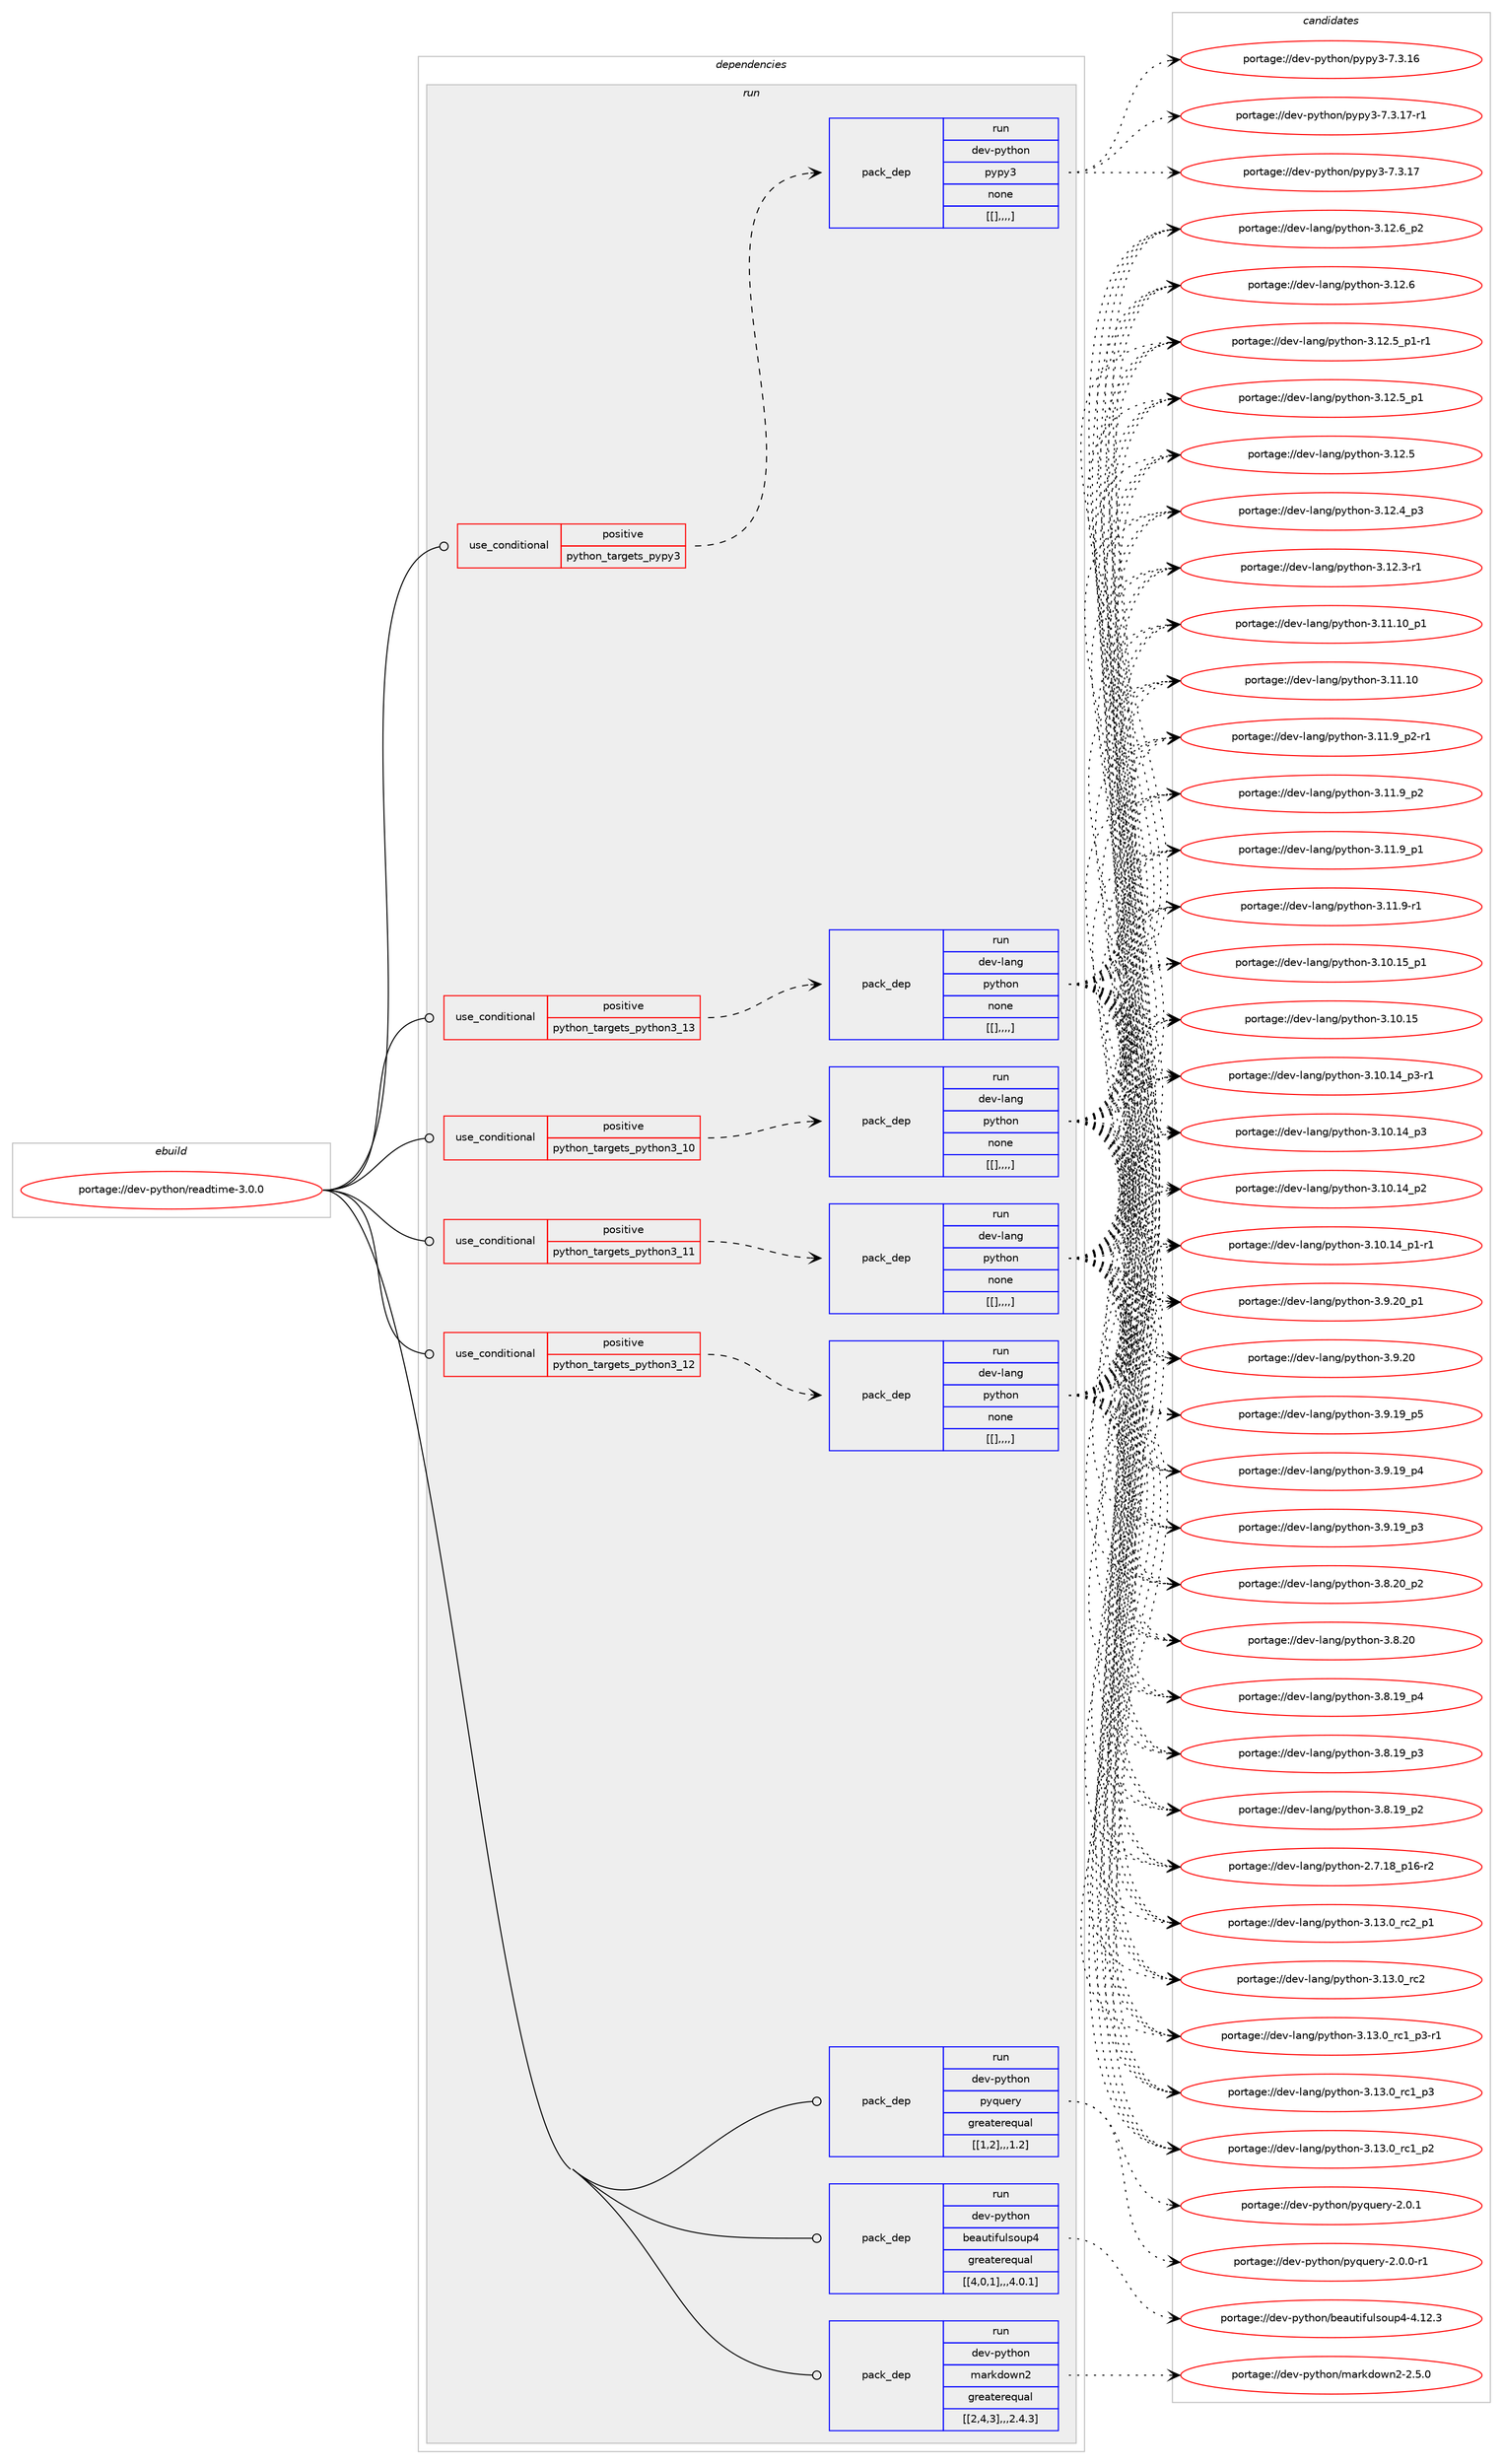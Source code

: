 digraph prolog {

# *************
# Graph options
# *************

newrank=true;
concentrate=true;
compound=true;
graph [rankdir=LR,fontname=Helvetica,fontsize=10,ranksep=1.5];#, ranksep=2.5, nodesep=0.2];
edge  [arrowhead=vee];
node  [fontname=Helvetica,fontsize=10];

# **********
# The ebuild
# **********

subgraph cluster_leftcol {
color=gray;
label=<<i>ebuild</i>>;
id [label="portage://dev-python/readtime-3.0.0", color=red, width=4, href="../dev-python/readtime-3.0.0.svg"];
}

# ****************
# The dependencies
# ****************

subgraph cluster_midcol {
color=gray;
label=<<i>dependencies</i>>;
subgraph cluster_compile {
fillcolor="#eeeeee";
style=filled;
label=<<i>compile</i>>;
}
subgraph cluster_compileandrun {
fillcolor="#eeeeee";
style=filled;
label=<<i>compile and run</i>>;
}
subgraph cluster_run {
fillcolor="#eeeeee";
style=filled;
label=<<i>run</i>>;
subgraph cond40549 {
dependency164804 [label=<<TABLE BORDER="0" CELLBORDER="1" CELLSPACING="0" CELLPADDING="4"><TR><TD ROWSPAN="3" CELLPADDING="10">use_conditional</TD></TR><TR><TD>positive</TD></TR><TR><TD>python_targets_pypy3</TD></TR></TABLE>>, shape=none, color=red];
subgraph pack122997 {
dependency164805 [label=<<TABLE BORDER="0" CELLBORDER="1" CELLSPACING="0" CELLPADDING="4" WIDTH="220"><TR><TD ROWSPAN="6" CELLPADDING="30">pack_dep</TD></TR><TR><TD WIDTH="110">run</TD></TR><TR><TD>dev-python</TD></TR><TR><TD>pypy3</TD></TR><TR><TD>none</TD></TR><TR><TD>[[],,,,]</TD></TR></TABLE>>, shape=none, color=blue];
}
dependency164804:e -> dependency164805:w [weight=20,style="dashed",arrowhead="vee"];
}
id:e -> dependency164804:w [weight=20,style="solid",arrowhead="odot"];
subgraph cond40550 {
dependency164806 [label=<<TABLE BORDER="0" CELLBORDER="1" CELLSPACING="0" CELLPADDING="4"><TR><TD ROWSPAN="3" CELLPADDING="10">use_conditional</TD></TR><TR><TD>positive</TD></TR><TR><TD>python_targets_python3_10</TD></TR></TABLE>>, shape=none, color=red];
subgraph pack122998 {
dependency164807 [label=<<TABLE BORDER="0" CELLBORDER="1" CELLSPACING="0" CELLPADDING="4" WIDTH="220"><TR><TD ROWSPAN="6" CELLPADDING="30">pack_dep</TD></TR><TR><TD WIDTH="110">run</TD></TR><TR><TD>dev-lang</TD></TR><TR><TD>python</TD></TR><TR><TD>none</TD></TR><TR><TD>[[],,,,]</TD></TR></TABLE>>, shape=none, color=blue];
}
dependency164806:e -> dependency164807:w [weight=20,style="dashed",arrowhead="vee"];
}
id:e -> dependency164806:w [weight=20,style="solid",arrowhead="odot"];
subgraph cond40551 {
dependency164808 [label=<<TABLE BORDER="0" CELLBORDER="1" CELLSPACING="0" CELLPADDING="4"><TR><TD ROWSPAN="3" CELLPADDING="10">use_conditional</TD></TR><TR><TD>positive</TD></TR><TR><TD>python_targets_python3_11</TD></TR></TABLE>>, shape=none, color=red];
subgraph pack122999 {
dependency164809 [label=<<TABLE BORDER="0" CELLBORDER="1" CELLSPACING="0" CELLPADDING="4" WIDTH="220"><TR><TD ROWSPAN="6" CELLPADDING="30">pack_dep</TD></TR><TR><TD WIDTH="110">run</TD></TR><TR><TD>dev-lang</TD></TR><TR><TD>python</TD></TR><TR><TD>none</TD></TR><TR><TD>[[],,,,]</TD></TR></TABLE>>, shape=none, color=blue];
}
dependency164808:e -> dependency164809:w [weight=20,style="dashed",arrowhead="vee"];
}
id:e -> dependency164808:w [weight=20,style="solid",arrowhead="odot"];
subgraph cond40552 {
dependency164810 [label=<<TABLE BORDER="0" CELLBORDER="1" CELLSPACING="0" CELLPADDING="4"><TR><TD ROWSPAN="3" CELLPADDING="10">use_conditional</TD></TR><TR><TD>positive</TD></TR><TR><TD>python_targets_python3_12</TD></TR></TABLE>>, shape=none, color=red];
subgraph pack123000 {
dependency164811 [label=<<TABLE BORDER="0" CELLBORDER="1" CELLSPACING="0" CELLPADDING="4" WIDTH="220"><TR><TD ROWSPAN="6" CELLPADDING="30">pack_dep</TD></TR><TR><TD WIDTH="110">run</TD></TR><TR><TD>dev-lang</TD></TR><TR><TD>python</TD></TR><TR><TD>none</TD></TR><TR><TD>[[],,,,]</TD></TR></TABLE>>, shape=none, color=blue];
}
dependency164810:e -> dependency164811:w [weight=20,style="dashed",arrowhead="vee"];
}
id:e -> dependency164810:w [weight=20,style="solid",arrowhead="odot"];
subgraph cond40553 {
dependency164812 [label=<<TABLE BORDER="0" CELLBORDER="1" CELLSPACING="0" CELLPADDING="4"><TR><TD ROWSPAN="3" CELLPADDING="10">use_conditional</TD></TR><TR><TD>positive</TD></TR><TR><TD>python_targets_python3_13</TD></TR></TABLE>>, shape=none, color=red];
subgraph pack123001 {
dependency164813 [label=<<TABLE BORDER="0" CELLBORDER="1" CELLSPACING="0" CELLPADDING="4" WIDTH="220"><TR><TD ROWSPAN="6" CELLPADDING="30">pack_dep</TD></TR><TR><TD WIDTH="110">run</TD></TR><TR><TD>dev-lang</TD></TR><TR><TD>python</TD></TR><TR><TD>none</TD></TR><TR><TD>[[],,,,]</TD></TR></TABLE>>, shape=none, color=blue];
}
dependency164812:e -> dependency164813:w [weight=20,style="dashed",arrowhead="vee"];
}
id:e -> dependency164812:w [weight=20,style="solid",arrowhead="odot"];
subgraph pack123002 {
dependency164814 [label=<<TABLE BORDER="0" CELLBORDER="1" CELLSPACING="0" CELLPADDING="4" WIDTH="220"><TR><TD ROWSPAN="6" CELLPADDING="30">pack_dep</TD></TR><TR><TD WIDTH="110">run</TD></TR><TR><TD>dev-python</TD></TR><TR><TD>beautifulsoup4</TD></TR><TR><TD>greaterequal</TD></TR><TR><TD>[[4,0,1],,,4.0.1]</TD></TR></TABLE>>, shape=none, color=blue];
}
id:e -> dependency164814:w [weight=20,style="solid",arrowhead="odot"];
subgraph pack123003 {
dependency164815 [label=<<TABLE BORDER="0" CELLBORDER="1" CELLSPACING="0" CELLPADDING="4" WIDTH="220"><TR><TD ROWSPAN="6" CELLPADDING="30">pack_dep</TD></TR><TR><TD WIDTH="110">run</TD></TR><TR><TD>dev-python</TD></TR><TR><TD>markdown2</TD></TR><TR><TD>greaterequal</TD></TR><TR><TD>[[2,4,3],,,2.4.3]</TD></TR></TABLE>>, shape=none, color=blue];
}
id:e -> dependency164815:w [weight=20,style="solid",arrowhead="odot"];
subgraph pack123004 {
dependency164816 [label=<<TABLE BORDER="0" CELLBORDER="1" CELLSPACING="0" CELLPADDING="4" WIDTH="220"><TR><TD ROWSPAN="6" CELLPADDING="30">pack_dep</TD></TR><TR><TD WIDTH="110">run</TD></TR><TR><TD>dev-python</TD></TR><TR><TD>pyquery</TD></TR><TR><TD>greaterequal</TD></TR><TR><TD>[[1,2],,,1.2]</TD></TR></TABLE>>, shape=none, color=blue];
}
id:e -> dependency164816:w [weight=20,style="solid",arrowhead="odot"];
}
}

# **************
# The candidates
# **************

subgraph cluster_choices {
rank=same;
color=gray;
label=<<i>candidates</i>>;

subgraph choice122997 {
color=black;
nodesep=1;
choice100101118451121211161041111104711212111212151455546514649554511449 [label="portage://dev-python/pypy3-7.3.17-r1", color=red, width=4,href="../dev-python/pypy3-7.3.17-r1.svg"];
choice10010111845112121116104111110471121211121215145554651464955 [label="portage://dev-python/pypy3-7.3.17", color=red, width=4,href="../dev-python/pypy3-7.3.17.svg"];
choice10010111845112121116104111110471121211121215145554651464954 [label="portage://dev-python/pypy3-7.3.16", color=red, width=4,href="../dev-python/pypy3-7.3.16.svg"];
dependency164805:e -> choice100101118451121211161041111104711212111212151455546514649554511449:w [style=dotted,weight="100"];
dependency164805:e -> choice10010111845112121116104111110471121211121215145554651464955:w [style=dotted,weight="100"];
dependency164805:e -> choice10010111845112121116104111110471121211121215145554651464954:w [style=dotted,weight="100"];
}
subgraph choice122998 {
color=black;
nodesep=1;
choice100101118451089711010347112121116104111110455146495146489511499509511249 [label="portage://dev-lang/python-3.13.0_rc2_p1", color=red, width=4,href="../dev-lang/python-3.13.0_rc2_p1.svg"];
choice10010111845108971101034711212111610411111045514649514648951149950 [label="portage://dev-lang/python-3.13.0_rc2", color=red, width=4,href="../dev-lang/python-3.13.0_rc2.svg"];
choice1001011184510897110103471121211161041111104551464951464895114994995112514511449 [label="portage://dev-lang/python-3.13.0_rc1_p3-r1", color=red, width=4,href="../dev-lang/python-3.13.0_rc1_p3-r1.svg"];
choice100101118451089711010347112121116104111110455146495146489511499499511251 [label="portage://dev-lang/python-3.13.0_rc1_p3", color=red, width=4,href="../dev-lang/python-3.13.0_rc1_p3.svg"];
choice100101118451089711010347112121116104111110455146495146489511499499511250 [label="portage://dev-lang/python-3.13.0_rc1_p2", color=red, width=4,href="../dev-lang/python-3.13.0_rc1_p2.svg"];
choice100101118451089711010347112121116104111110455146495046549511250 [label="portage://dev-lang/python-3.12.6_p2", color=red, width=4,href="../dev-lang/python-3.12.6_p2.svg"];
choice10010111845108971101034711212111610411111045514649504654 [label="portage://dev-lang/python-3.12.6", color=red, width=4,href="../dev-lang/python-3.12.6.svg"];
choice1001011184510897110103471121211161041111104551464950465395112494511449 [label="portage://dev-lang/python-3.12.5_p1-r1", color=red, width=4,href="../dev-lang/python-3.12.5_p1-r1.svg"];
choice100101118451089711010347112121116104111110455146495046539511249 [label="portage://dev-lang/python-3.12.5_p1", color=red, width=4,href="../dev-lang/python-3.12.5_p1.svg"];
choice10010111845108971101034711212111610411111045514649504653 [label="portage://dev-lang/python-3.12.5", color=red, width=4,href="../dev-lang/python-3.12.5.svg"];
choice100101118451089711010347112121116104111110455146495046529511251 [label="portage://dev-lang/python-3.12.4_p3", color=red, width=4,href="../dev-lang/python-3.12.4_p3.svg"];
choice100101118451089711010347112121116104111110455146495046514511449 [label="portage://dev-lang/python-3.12.3-r1", color=red, width=4,href="../dev-lang/python-3.12.3-r1.svg"];
choice10010111845108971101034711212111610411111045514649494649489511249 [label="portage://dev-lang/python-3.11.10_p1", color=red, width=4,href="../dev-lang/python-3.11.10_p1.svg"];
choice1001011184510897110103471121211161041111104551464949464948 [label="portage://dev-lang/python-3.11.10", color=red, width=4,href="../dev-lang/python-3.11.10.svg"];
choice1001011184510897110103471121211161041111104551464949465795112504511449 [label="portage://dev-lang/python-3.11.9_p2-r1", color=red, width=4,href="../dev-lang/python-3.11.9_p2-r1.svg"];
choice100101118451089711010347112121116104111110455146494946579511250 [label="portage://dev-lang/python-3.11.9_p2", color=red, width=4,href="../dev-lang/python-3.11.9_p2.svg"];
choice100101118451089711010347112121116104111110455146494946579511249 [label="portage://dev-lang/python-3.11.9_p1", color=red, width=4,href="../dev-lang/python-3.11.9_p1.svg"];
choice100101118451089711010347112121116104111110455146494946574511449 [label="portage://dev-lang/python-3.11.9-r1", color=red, width=4,href="../dev-lang/python-3.11.9-r1.svg"];
choice10010111845108971101034711212111610411111045514649484649539511249 [label="portage://dev-lang/python-3.10.15_p1", color=red, width=4,href="../dev-lang/python-3.10.15_p1.svg"];
choice1001011184510897110103471121211161041111104551464948464953 [label="portage://dev-lang/python-3.10.15", color=red, width=4,href="../dev-lang/python-3.10.15.svg"];
choice100101118451089711010347112121116104111110455146494846495295112514511449 [label="portage://dev-lang/python-3.10.14_p3-r1", color=red, width=4,href="../dev-lang/python-3.10.14_p3-r1.svg"];
choice10010111845108971101034711212111610411111045514649484649529511251 [label="portage://dev-lang/python-3.10.14_p3", color=red, width=4,href="../dev-lang/python-3.10.14_p3.svg"];
choice10010111845108971101034711212111610411111045514649484649529511250 [label="portage://dev-lang/python-3.10.14_p2", color=red, width=4,href="../dev-lang/python-3.10.14_p2.svg"];
choice100101118451089711010347112121116104111110455146494846495295112494511449 [label="portage://dev-lang/python-3.10.14_p1-r1", color=red, width=4,href="../dev-lang/python-3.10.14_p1-r1.svg"];
choice100101118451089711010347112121116104111110455146574650489511249 [label="portage://dev-lang/python-3.9.20_p1", color=red, width=4,href="../dev-lang/python-3.9.20_p1.svg"];
choice10010111845108971101034711212111610411111045514657465048 [label="portage://dev-lang/python-3.9.20", color=red, width=4,href="../dev-lang/python-3.9.20.svg"];
choice100101118451089711010347112121116104111110455146574649579511253 [label="portage://dev-lang/python-3.9.19_p5", color=red, width=4,href="../dev-lang/python-3.9.19_p5.svg"];
choice100101118451089711010347112121116104111110455146574649579511252 [label="portage://dev-lang/python-3.9.19_p4", color=red, width=4,href="../dev-lang/python-3.9.19_p4.svg"];
choice100101118451089711010347112121116104111110455146574649579511251 [label="portage://dev-lang/python-3.9.19_p3", color=red, width=4,href="../dev-lang/python-3.9.19_p3.svg"];
choice100101118451089711010347112121116104111110455146564650489511250 [label="portage://dev-lang/python-3.8.20_p2", color=red, width=4,href="../dev-lang/python-3.8.20_p2.svg"];
choice10010111845108971101034711212111610411111045514656465048 [label="portage://dev-lang/python-3.8.20", color=red, width=4,href="../dev-lang/python-3.8.20.svg"];
choice100101118451089711010347112121116104111110455146564649579511252 [label="portage://dev-lang/python-3.8.19_p4", color=red, width=4,href="../dev-lang/python-3.8.19_p4.svg"];
choice100101118451089711010347112121116104111110455146564649579511251 [label="portage://dev-lang/python-3.8.19_p3", color=red, width=4,href="../dev-lang/python-3.8.19_p3.svg"];
choice100101118451089711010347112121116104111110455146564649579511250 [label="portage://dev-lang/python-3.8.19_p2", color=red, width=4,href="../dev-lang/python-3.8.19_p2.svg"];
choice100101118451089711010347112121116104111110455046554649569511249544511450 [label="portage://dev-lang/python-2.7.18_p16-r2", color=red, width=4,href="../dev-lang/python-2.7.18_p16-r2.svg"];
dependency164807:e -> choice100101118451089711010347112121116104111110455146495146489511499509511249:w [style=dotted,weight="100"];
dependency164807:e -> choice10010111845108971101034711212111610411111045514649514648951149950:w [style=dotted,weight="100"];
dependency164807:e -> choice1001011184510897110103471121211161041111104551464951464895114994995112514511449:w [style=dotted,weight="100"];
dependency164807:e -> choice100101118451089711010347112121116104111110455146495146489511499499511251:w [style=dotted,weight="100"];
dependency164807:e -> choice100101118451089711010347112121116104111110455146495146489511499499511250:w [style=dotted,weight="100"];
dependency164807:e -> choice100101118451089711010347112121116104111110455146495046549511250:w [style=dotted,weight="100"];
dependency164807:e -> choice10010111845108971101034711212111610411111045514649504654:w [style=dotted,weight="100"];
dependency164807:e -> choice1001011184510897110103471121211161041111104551464950465395112494511449:w [style=dotted,weight="100"];
dependency164807:e -> choice100101118451089711010347112121116104111110455146495046539511249:w [style=dotted,weight="100"];
dependency164807:e -> choice10010111845108971101034711212111610411111045514649504653:w [style=dotted,weight="100"];
dependency164807:e -> choice100101118451089711010347112121116104111110455146495046529511251:w [style=dotted,weight="100"];
dependency164807:e -> choice100101118451089711010347112121116104111110455146495046514511449:w [style=dotted,weight="100"];
dependency164807:e -> choice10010111845108971101034711212111610411111045514649494649489511249:w [style=dotted,weight="100"];
dependency164807:e -> choice1001011184510897110103471121211161041111104551464949464948:w [style=dotted,weight="100"];
dependency164807:e -> choice1001011184510897110103471121211161041111104551464949465795112504511449:w [style=dotted,weight="100"];
dependency164807:e -> choice100101118451089711010347112121116104111110455146494946579511250:w [style=dotted,weight="100"];
dependency164807:e -> choice100101118451089711010347112121116104111110455146494946579511249:w [style=dotted,weight="100"];
dependency164807:e -> choice100101118451089711010347112121116104111110455146494946574511449:w [style=dotted,weight="100"];
dependency164807:e -> choice10010111845108971101034711212111610411111045514649484649539511249:w [style=dotted,weight="100"];
dependency164807:e -> choice1001011184510897110103471121211161041111104551464948464953:w [style=dotted,weight="100"];
dependency164807:e -> choice100101118451089711010347112121116104111110455146494846495295112514511449:w [style=dotted,weight="100"];
dependency164807:e -> choice10010111845108971101034711212111610411111045514649484649529511251:w [style=dotted,weight="100"];
dependency164807:e -> choice10010111845108971101034711212111610411111045514649484649529511250:w [style=dotted,weight="100"];
dependency164807:e -> choice100101118451089711010347112121116104111110455146494846495295112494511449:w [style=dotted,weight="100"];
dependency164807:e -> choice100101118451089711010347112121116104111110455146574650489511249:w [style=dotted,weight="100"];
dependency164807:e -> choice10010111845108971101034711212111610411111045514657465048:w [style=dotted,weight="100"];
dependency164807:e -> choice100101118451089711010347112121116104111110455146574649579511253:w [style=dotted,weight="100"];
dependency164807:e -> choice100101118451089711010347112121116104111110455146574649579511252:w [style=dotted,weight="100"];
dependency164807:e -> choice100101118451089711010347112121116104111110455146574649579511251:w [style=dotted,weight="100"];
dependency164807:e -> choice100101118451089711010347112121116104111110455146564650489511250:w [style=dotted,weight="100"];
dependency164807:e -> choice10010111845108971101034711212111610411111045514656465048:w [style=dotted,weight="100"];
dependency164807:e -> choice100101118451089711010347112121116104111110455146564649579511252:w [style=dotted,weight="100"];
dependency164807:e -> choice100101118451089711010347112121116104111110455146564649579511251:w [style=dotted,weight="100"];
dependency164807:e -> choice100101118451089711010347112121116104111110455146564649579511250:w [style=dotted,weight="100"];
dependency164807:e -> choice100101118451089711010347112121116104111110455046554649569511249544511450:w [style=dotted,weight="100"];
}
subgraph choice122999 {
color=black;
nodesep=1;
choice100101118451089711010347112121116104111110455146495146489511499509511249 [label="portage://dev-lang/python-3.13.0_rc2_p1", color=red, width=4,href="../dev-lang/python-3.13.0_rc2_p1.svg"];
choice10010111845108971101034711212111610411111045514649514648951149950 [label="portage://dev-lang/python-3.13.0_rc2", color=red, width=4,href="../dev-lang/python-3.13.0_rc2.svg"];
choice1001011184510897110103471121211161041111104551464951464895114994995112514511449 [label="portage://dev-lang/python-3.13.0_rc1_p3-r1", color=red, width=4,href="../dev-lang/python-3.13.0_rc1_p3-r1.svg"];
choice100101118451089711010347112121116104111110455146495146489511499499511251 [label="portage://dev-lang/python-3.13.0_rc1_p3", color=red, width=4,href="../dev-lang/python-3.13.0_rc1_p3.svg"];
choice100101118451089711010347112121116104111110455146495146489511499499511250 [label="portage://dev-lang/python-3.13.0_rc1_p2", color=red, width=4,href="../dev-lang/python-3.13.0_rc1_p2.svg"];
choice100101118451089711010347112121116104111110455146495046549511250 [label="portage://dev-lang/python-3.12.6_p2", color=red, width=4,href="../dev-lang/python-3.12.6_p2.svg"];
choice10010111845108971101034711212111610411111045514649504654 [label="portage://dev-lang/python-3.12.6", color=red, width=4,href="../dev-lang/python-3.12.6.svg"];
choice1001011184510897110103471121211161041111104551464950465395112494511449 [label="portage://dev-lang/python-3.12.5_p1-r1", color=red, width=4,href="../dev-lang/python-3.12.5_p1-r1.svg"];
choice100101118451089711010347112121116104111110455146495046539511249 [label="portage://dev-lang/python-3.12.5_p1", color=red, width=4,href="../dev-lang/python-3.12.5_p1.svg"];
choice10010111845108971101034711212111610411111045514649504653 [label="portage://dev-lang/python-3.12.5", color=red, width=4,href="../dev-lang/python-3.12.5.svg"];
choice100101118451089711010347112121116104111110455146495046529511251 [label="portage://dev-lang/python-3.12.4_p3", color=red, width=4,href="../dev-lang/python-3.12.4_p3.svg"];
choice100101118451089711010347112121116104111110455146495046514511449 [label="portage://dev-lang/python-3.12.3-r1", color=red, width=4,href="../dev-lang/python-3.12.3-r1.svg"];
choice10010111845108971101034711212111610411111045514649494649489511249 [label="portage://dev-lang/python-3.11.10_p1", color=red, width=4,href="../dev-lang/python-3.11.10_p1.svg"];
choice1001011184510897110103471121211161041111104551464949464948 [label="portage://dev-lang/python-3.11.10", color=red, width=4,href="../dev-lang/python-3.11.10.svg"];
choice1001011184510897110103471121211161041111104551464949465795112504511449 [label="portage://dev-lang/python-3.11.9_p2-r1", color=red, width=4,href="../dev-lang/python-3.11.9_p2-r1.svg"];
choice100101118451089711010347112121116104111110455146494946579511250 [label="portage://dev-lang/python-3.11.9_p2", color=red, width=4,href="../dev-lang/python-3.11.9_p2.svg"];
choice100101118451089711010347112121116104111110455146494946579511249 [label="portage://dev-lang/python-3.11.9_p1", color=red, width=4,href="../dev-lang/python-3.11.9_p1.svg"];
choice100101118451089711010347112121116104111110455146494946574511449 [label="portage://dev-lang/python-3.11.9-r1", color=red, width=4,href="../dev-lang/python-3.11.9-r1.svg"];
choice10010111845108971101034711212111610411111045514649484649539511249 [label="portage://dev-lang/python-3.10.15_p1", color=red, width=4,href="../dev-lang/python-3.10.15_p1.svg"];
choice1001011184510897110103471121211161041111104551464948464953 [label="portage://dev-lang/python-3.10.15", color=red, width=4,href="../dev-lang/python-3.10.15.svg"];
choice100101118451089711010347112121116104111110455146494846495295112514511449 [label="portage://dev-lang/python-3.10.14_p3-r1", color=red, width=4,href="../dev-lang/python-3.10.14_p3-r1.svg"];
choice10010111845108971101034711212111610411111045514649484649529511251 [label="portage://dev-lang/python-3.10.14_p3", color=red, width=4,href="../dev-lang/python-3.10.14_p3.svg"];
choice10010111845108971101034711212111610411111045514649484649529511250 [label="portage://dev-lang/python-3.10.14_p2", color=red, width=4,href="../dev-lang/python-3.10.14_p2.svg"];
choice100101118451089711010347112121116104111110455146494846495295112494511449 [label="portage://dev-lang/python-3.10.14_p1-r1", color=red, width=4,href="../dev-lang/python-3.10.14_p1-r1.svg"];
choice100101118451089711010347112121116104111110455146574650489511249 [label="portage://dev-lang/python-3.9.20_p1", color=red, width=4,href="../dev-lang/python-3.9.20_p1.svg"];
choice10010111845108971101034711212111610411111045514657465048 [label="portage://dev-lang/python-3.9.20", color=red, width=4,href="../dev-lang/python-3.9.20.svg"];
choice100101118451089711010347112121116104111110455146574649579511253 [label="portage://dev-lang/python-3.9.19_p5", color=red, width=4,href="../dev-lang/python-3.9.19_p5.svg"];
choice100101118451089711010347112121116104111110455146574649579511252 [label="portage://dev-lang/python-3.9.19_p4", color=red, width=4,href="../dev-lang/python-3.9.19_p4.svg"];
choice100101118451089711010347112121116104111110455146574649579511251 [label="portage://dev-lang/python-3.9.19_p3", color=red, width=4,href="../dev-lang/python-3.9.19_p3.svg"];
choice100101118451089711010347112121116104111110455146564650489511250 [label="portage://dev-lang/python-3.8.20_p2", color=red, width=4,href="../dev-lang/python-3.8.20_p2.svg"];
choice10010111845108971101034711212111610411111045514656465048 [label="portage://dev-lang/python-3.8.20", color=red, width=4,href="../dev-lang/python-3.8.20.svg"];
choice100101118451089711010347112121116104111110455146564649579511252 [label="portage://dev-lang/python-3.8.19_p4", color=red, width=4,href="../dev-lang/python-3.8.19_p4.svg"];
choice100101118451089711010347112121116104111110455146564649579511251 [label="portage://dev-lang/python-3.8.19_p3", color=red, width=4,href="../dev-lang/python-3.8.19_p3.svg"];
choice100101118451089711010347112121116104111110455146564649579511250 [label="portage://dev-lang/python-3.8.19_p2", color=red, width=4,href="../dev-lang/python-3.8.19_p2.svg"];
choice100101118451089711010347112121116104111110455046554649569511249544511450 [label="portage://dev-lang/python-2.7.18_p16-r2", color=red, width=4,href="../dev-lang/python-2.7.18_p16-r2.svg"];
dependency164809:e -> choice100101118451089711010347112121116104111110455146495146489511499509511249:w [style=dotted,weight="100"];
dependency164809:e -> choice10010111845108971101034711212111610411111045514649514648951149950:w [style=dotted,weight="100"];
dependency164809:e -> choice1001011184510897110103471121211161041111104551464951464895114994995112514511449:w [style=dotted,weight="100"];
dependency164809:e -> choice100101118451089711010347112121116104111110455146495146489511499499511251:w [style=dotted,weight="100"];
dependency164809:e -> choice100101118451089711010347112121116104111110455146495146489511499499511250:w [style=dotted,weight="100"];
dependency164809:e -> choice100101118451089711010347112121116104111110455146495046549511250:w [style=dotted,weight="100"];
dependency164809:e -> choice10010111845108971101034711212111610411111045514649504654:w [style=dotted,weight="100"];
dependency164809:e -> choice1001011184510897110103471121211161041111104551464950465395112494511449:w [style=dotted,weight="100"];
dependency164809:e -> choice100101118451089711010347112121116104111110455146495046539511249:w [style=dotted,weight="100"];
dependency164809:e -> choice10010111845108971101034711212111610411111045514649504653:w [style=dotted,weight="100"];
dependency164809:e -> choice100101118451089711010347112121116104111110455146495046529511251:w [style=dotted,weight="100"];
dependency164809:e -> choice100101118451089711010347112121116104111110455146495046514511449:w [style=dotted,weight="100"];
dependency164809:e -> choice10010111845108971101034711212111610411111045514649494649489511249:w [style=dotted,weight="100"];
dependency164809:e -> choice1001011184510897110103471121211161041111104551464949464948:w [style=dotted,weight="100"];
dependency164809:e -> choice1001011184510897110103471121211161041111104551464949465795112504511449:w [style=dotted,weight="100"];
dependency164809:e -> choice100101118451089711010347112121116104111110455146494946579511250:w [style=dotted,weight="100"];
dependency164809:e -> choice100101118451089711010347112121116104111110455146494946579511249:w [style=dotted,weight="100"];
dependency164809:e -> choice100101118451089711010347112121116104111110455146494946574511449:w [style=dotted,weight="100"];
dependency164809:e -> choice10010111845108971101034711212111610411111045514649484649539511249:w [style=dotted,weight="100"];
dependency164809:e -> choice1001011184510897110103471121211161041111104551464948464953:w [style=dotted,weight="100"];
dependency164809:e -> choice100101118451089711010347112121116104111110455146494846495295112514511449:w [style=dotted,weight="100"];
dependency164809:e -> choice10010111845108971101034711212111610411111045514649484649529511251:w [style=dotted,weight="100"];
dependency164809:e -> choice10010111845108971101034711212111610411111045514649484649529511250:w [style=dotted,weight="100"];
dependency164809:e -> choice100101118451089711010347112121116104111110455146494846495295112494511449:w [style=dotted,weight="100"];
dependency164809:e -> choice100101118451089711010347112121116104111110455146574650489511249:w [style=dotted,weight="100"];
dependency164809:e -> choice10010111845108971101034711212111610411111045514657465048:w [style=dotted,weight="100"];
dependency164809:e -> choice100101118451089711010347112121116104111110455146574649579511253:w [style=dotted,weight="100"];
dependency164809:e -> choice100101118451089711010347112121116104111110455146574649579511252:w [style=dotted,weight="100"];
dependency164809:e -> choice100101118451089711010347112121116104111110455146574649579511251:w [style=dotted,weight="100"];
dependency164809:e -> choice100101118451089711010347112121116104111110455146564650489511250:w [style=dotted,weight="100"];
dependency164809:e -> choice10010111845108971101034711212111610411111045514656465048:w [style=dotted,weight="100"];
dependency164809:e -> choice100101118451089711010347112121116104111110455146564649579511252:w [style=dotted,weight="100"];
dependency164809:e -> choice100101118451089711010347112121116104111110455146564649579511251:w [style=dotted,weight="100"];
dependency164809:e -> choice100101118451089711010347112121116104111110455146564649579511250:w [style=dotted,weight="100"];
dependency164809:e -> choice100101118451089711010347112121116104111110455046554649569511249544511450:w [style=dotted,weight="100"];
}
subgraph choice123000 {
color=black;
nodesep=1;
choice100101118451089711010347112121116104111110455146495146489511499509511249 [label="portage://dev-lang/python-3.13.0_rc2_p1", color=red, width=4,href="../dev-lang/python-3.13.0_rc2_p1.svg"];
choice10010111845108971101034711212111610411111045514649514648951149950 [label="portage://dev-lang/python-3.13.0_rc2", color=red, width=4,href="../dev-lang/python-3.13.0_rc2.svg"];
choice1001011184510897110103471121211161041111104551464951464895114994995112514511449 [label="portage://dev-lang/python-3.13.0_rc1_p3-r1", color=red, width=4,href="../dev-lang/python-3.13.0_rc1_p3-r1.svg"];
choice100101118451089711010347112121116104111110455146495146489511499499511251 [label="portage://dev-lang/python-3.13.0_rc1_p3", color=red, width=4,href="../dev-lang/python-3.13.0_rc1_p3.svg"];
choice100101118451089711010347112121116104111110455146495146489511499499511250 [label="portage://dev-lang/python-3.13.0_rc1_p2", color=red, width=4,href="../dev-lang/python-3.13.0_rc1_p2.svg"];
choice100101118451089711010347112121116104111110455146495046549511250 [label="portage://dev-lang/python-3.12.6_p2", color=red, width=4,href="../dev-lang/python-3.12.6_p2.svg"];
choice10010111845108971101034711212111610411111045514649504654 [label="portage://dev-lang/python-3.12.6", color=red, width=4,href="../dev-lang/python-3.12.6.svg"];
choice1001011184510897110103471121211161041111104551464950465395112494511449 [label="portage://dev-lang/python-3.12.5_p1-r1", color=red, width=4,href="../dev-lang/python-3.12.5_p1-r1.svg"];
choice100101118451089711010347112121116104111110455146495046539511249 [label="portage://dev-lang/python-3.12.5_p1", color=red, width=4,href="../dev-lang/python-3.12.5_p1.svg"];
choice10010111845108971101034711212111610411111045514649504653 [label="portage://dev-lang/python-3.12.5", color=red, width=4,href="../dev-lang/python-3.12.5.svg"];
choice100101118451089711010347112121116104111110455146495046529511251 [label="portage://dev-lang/python-3.12.4_p3", color=red, width=4,href="../dev-lang/python-3.12.4_p3.svg"];
choice100101118451089711010347112121116104111110455146495046514511449 [label="portage://dev-lang/python-3.12.3-r1", color=red, width=4,href="../dev-lang/python-3.12.3-r1.svg"];
choice10010111845108971101034711212111610411111045514649494649489511249 [label="portage://dev-lang/python-3.11.10_p1", color=red, width=4,href="../dev-lang/python-3.11.10_p1.svg"];
choice1001011184510897110103471121211161041111104551464949464948 [label="portage://dev-lang/python-3.11.10", color=red, width=4,href="../dev-lang/python-3.11.10.svg"];
choice1001011184510897110103471121211161041111104551464949465795112504511449 [label="portage://dev-lang/python-3.11.9_p2-r1", color=red, width=4,href="../dev-lang/python-3.11.9_p2-r1.svg"];
choice100101118451089711010347112121116104111110455146494946579511250 [label="portage://dev-lang/python-3.11.9_p2", color=red, width=4,href="../dev-lang/python-3.11.9_p2.svg"];
choice100101118451089711010347112121116104111110455146494946579511249 [label="portage://dev-lang/python-3.11.9_p1", color=red, width=4,href="../dev-lang/python-3.11.9_p1.svg"];
choice100101118451089711010347112121116104111110455146494946574511449 [label="portage://dev-lang/python-3.11.9-r1", color=red, width=4,href="../dev-lang/python-3.11.9-r1.svg"];
choice10010111845108971101034711212111610411111045514649484649539511249 [label="portage://dev-lang/python-3.10.15_p1", color=red, width=4,href="../dev-lang/python-3.10.15_p1.svg"];
choice1001011184510897110103471121211161041111104551464948464953 [label="portage://dev-lang/python-3.10.15", color=red, width=4,href="../dev-lang/python-3.10.15.svg"];
choice100101118451089711010347112121116104111110455146494846495295112514511449 [label="portage://dev-lang/python-3.10.14_p3-r1", color=red, width=4,href="../dev-lang/python-3.10.14_p3-r1.svg"];
choice10010111845108971101034711212111610411111045514649484649529511251 [label="portage://dev-lang/python-3.10.14_p3", color=red, width=4,href="../dev-lang/python-3.10.14_p3.svg"];
choice10010111845108971101034711212111610411111045514649484649529511250 [label="portage://dev-lang/python-3.10.14_p2", color=red, width=4,href="../dev-lang/python-3.10.14_p2.svg"];
choice100101118451089711010347112121116104111110455146494846495295112494511449 [label="portage://dev-lang/python-3.10.14_p1-r1", color=red, width=4,href="../dev-lang/python-3.10.14_p1-r1.svg"];
choice100101118451089711010347112121116104111110455146574650489511249 [label="portage://dev-lang/python-3.9.20_p1", color=red, width=4,href="../dev-lang/python-3.9.20_p1.svg"];
choice10010111845108971101034711212111610411111045514657465048 [label="portage://dev-lang/python-3.9.20", color=red, width=4,href="../dev-lang/python-3.9.20.svg"];
choice100101118451089711010347112121116104111110455146574649579511253 [label="portage://dev-lang/python-3.9.19_p5", color=red, width=4,href="../dev-lang/python-3.9.19_p5.svg"];
choice100101118451089711010347112121116104111110455146574649579511252 [label="portage://dev-lang/python-3.9.19_p4", color=red, width=4,href="../dev-lang/python-3.9.19_p4.svg"];
choice100101118451089711010347112121116104111110455146574649579511251 [label="portage://dev-lang/python-3.9.19_p3", color=red, width=4,href="../dev-lang/python-3.9.19_p3.svg"];
choice100101118451089711010347112121116104111110455146564650489511250 [label="portage://dev-lang/python-3.8.20_p2", color=red, width=4,href="../dev-lang/python-3.8.20_p2.svg"];
choice10010111845108971101034711212111610411111045514656465048 [label="portage://dev-lang/python-3.8.20", color=red, width=4,href="../dev-lang/python-3.8.20.svg"];
choice100101118451089711010347112121116104111110455146564649579511252 [label="portage://dev-lang/python-3.8.19_p4", color=red, width=4,href="../dev-lang/python-3.8.19_p4.svg"];
choice100101118451089711010347112121116104111110455146564649579511251 [label="portage://dev-lang/python-3.8.19_p3", color=red, width=4,href="../dev-lang/python-3.8.19_p3.svg"];
choice100101118451089711010347112121116104111110455146564649579511250 [label="portage://dev-lang/python-3.8.19_p2", color=red, width=4,href="../dev-lang/python-3.8.19_p2.svg"];
choice100101118451089711010347112121116104111110455046554649569511249544511450 [label="portage://dev-lang/python-2.7.18_p16-r2", color=red, width=4,href="../dev-lang/python-2.7.18_p16-r2.svg"];
dependency164811:e -> choice100101118451089711010347112121116104111110455146495146489511499509511249:w [style=dotted,weight="100"];
dependency164811:e -> choice10010111845108971101034711212111610411111045514649514648951149950:w [style=dotted,weight="100"];
dependency164811:e -> choice1001011184510897110103471121211161041111104551464951464895114994995112514511449:w [style=dotted,weight="100"];
dependency164811:e -> choice100101118451089711010347112121116104111110455146495146489511499499511251:w [style=dotted,weight="100"];
dependency164811:e -> choice100101118451089711010347112121116104111110455146495146489511499499511250:w [style=dotted,weight="100"];
dependency164811:e -> choice100101118451089711010347112121116104111110455146495046549511250:w [style=dotted,weight="100"];
dependency164811:e -> choice10010111845108971101034711212111610411111045514649504654:w [style=dotted,weight="100"];
dependency164811:e -> choice1001011184510897110103471121211161041111104551464950465395112494511449:w [style=dotted,weight="100"];
dependency164811:e -> choice100101118451089711010347112121116104111110455146495046539511249:w [style=dotted,weight="100"];
dependency164811:e -> choice10010111845108971101034711212111610411111045514649504653:w [style=dotted,weight="100"];
dependency164811:e -> choice100101118451089711010347112121116104111110455146495046529511251:w [style=dotted,weight="100"];
dependency164811:e -> choice100101118451089711010347112121116104111110455146495046514511449:w [style=dotted,weight="100"];
dependency164811:e -> choice10010111845108971101034711212111610411111045514649494649489511249:w [style=dotted,weight="100"];
dependency164811:e -> choice1001011184510897110103471121211161041111104551464949464948:w [style=dotted,weight="100"];
dependency164811:e -> choice1001011184510897110103471121211161041111104551464949465795112504511449:w [style=dotted,weight="100"];
dependency164811:e -> choice100101118451089711010347112121116104111110455146494946579511250:w [style=dotted,weight="100"];
dependency164811:e -> choice100101118451089711010347112121116104111110455146494946579511249:w [style=dotted,weight="100"];
dependency164811:e -> choice100101118451089711010347112121116104111110455146494946574511449:w [style=dotted,weight="100"];
dependency164811:e -> choice10010111845108971101034711212111610411111045514649484649539511249:w [style=dotted,weight="100"];
dependency164811:e -> choice1001011184510897110103471121211161041111104551464948464953:w [style=dotted,weight="100"];
dependency164811:e -> choice100101118451089711010347112121116104111110455146494846495295112514511449:w [style=dotted,weight="100"];
dependency164811:e -> choice10010111845108971101034711212111610411111045514649484649529511251:w [style=dotted,weight="100"];
dependency164811:e -> choice10010111845108971101034711212111610411111045514649484649529511250:w [style=dotted,weight="100"];
dependency164811:e -> choice100101118451089711010347112121116104111110455146494846495295112494511449:w [style=dotted,weight="100"];
dependency164811:e -> choice100101118451089711010347112121116104111110455146574650489511249:w [style=dotted,weight="100"];
dependency164811:e -> choice10010111845108971101034711212111610411111045514657465048:w [style=dotted,weight="100"];
dependency164811:e -> choice100101118451089711010347112121116104111110455146574649579511253:w [style=dotted,weight="100"];
dependency164811:e -> choice100101118451089711010347112121116104111110455146574649579511252:w [style=dotted,weight="100"];
dependency164811:e -> choice100101118451089711010347112121116104111110455146574649579511251:w [style=dotted,weight="100"];
dependency164811:e -> choice100101118451089711010347112121116104111110455146564650489511250:w [style=dotted,weight="100"];
dependency164811:e -> choice10010111845108971101034711212111610411111045514656465048:w [style=dotted,weight="100"];
dependency164811:e -> choice100101118451089711010347112121116104111110455146564649579511252:w [style=dotted,weight="100"];
dependency164811:e -> choice100101118451089711010347112121116104111110455146564649579511251:w [style=dotted,weight="100"];
dependency164811:e -> choice100101118451089711010347112121116104111110455146564649579511250:w [style=dotted,weight="100"];
dependency164811:e -> choice100101118451089711010347112121116104111110455046554649569511249544511450:w [style=dotted,weight="100"];
}
subgraph choice123001 {
color=black;
nodesep=1;
choice100101118451089711010347112121116104111110455146495146489511499509511249 [label="portage://dev-lang/python-3.13.0_rc2_p1", color=red, width=4,href="../dev-lang/python-3.13.0_rc2_p1.svg"];
choice10010111845108971101034711212111610411111045514649514648951149950 [label="portage://dev-lang/python-3.13.0_rc2", color=red, width=4,href="../dev-lang/python-3.13.0_rc2.svg"];
choice1001011184510897110103471121211161041111104551464951464895114994995112514511449 [label="portage://dev-lang/python-3.13.0_rc1_p3-r1", color=red, width=4,href="../dev-lang/python-3.13.0_rc1_p3-r1.svg"];
choice100101118451089711010347112121116104111110455146495146489511499499511251 [label="portage://dev-lang/python-3.13.0_rc1_p3", color=red, width=4,href="../dev-lang/python-3.13.0_rc1_p3.svg"];
choice100101118451089711010347112121116104111110455146495146489511499499511250 [label="portage://dev-lang/python-3.13.0_rc1_p2", color=red, width=4,href="../dev-lang/python-3.13.0_rc1_p2.svg"];
choice100101118451089711010347112121116104111110455146495046549511250 [label="portage://dev-lang/python-3.12.6_p2", color=red, width=4,href="../dev-lang/python-3.12.6_p2.svg"];
choice10010111845108971101034711212111610411111045514649504654 [label="portage://dev-lang/python-3.12.6", color=red, width=4,href="../dev-lang/python-3.12.6.svg"];
choice1001011184510897110103471121211161041111104551464950465395112494511449 [label="portage://dev-lang/python-3.12.5_p1-r1", color=red, width=4,href="../dev-lang/python-3.12.5_p1-r1.svg"];
choice100101118451089711010347112121116104111110455146495046539511249 [label="portage://dev-lang/python-3.12.5_p1", color=red, width=4,href="../dev-lang/python-3.12.5_p1.svg"];
choice10010111845108971101034711212111610411111045514649504653 [label="portage://dev-lang/python-3.12.5", color=red, width=4,href="../dev-lang/python-3.12.5.svg"];
choice100101118451089711010347112121116104111110455146495046529511251 [label="portage://dev-lang/python-3.12.4_p3", color=red, width=4,href="../dev-lang/python-3.12.4_p3.svg"];
choice100101118451089711010347112121116104111110455146495046514511449 [label="portage://dev-lang/python-3.12.3-r1", color=red, width=4,href="../dev-lang/python-3.12.3-r1.svg"];
choice10010111845108971101034711212111610411111045514649494649489511249 [label="portage://dev-lang/python-3.11.10_p1", color=red, width=4,href="../dev-lang/python-3.11.10_p1.svg"];
choice1001011184510897110103471121211161041111104551464949464948 [label="portage://dev-lang/python-3.11.10", color=red, width=4,href="../dev-lang/python-3.11.10.svg"];
choice1001011184510897110103471121211161041111104551464949465795112504511449 [label="portage://dev-lang/python-3.11.9_p2-r1", color=red, width=4,href="../dev-lang/python-3.11.9_p2-r1.svg"];
choice100101118451089711010347112121116104111110455146494946579511250 [label="portage://dev-lang/python-3.11.9_p2", color=red, width=4,href="../dev-lang/python-3.11.9_p2.svg"];
choice100101118451089711010347112121116104111110455146494946579511249 [label="portage://dev-lang/python-3.11.9_p1", color=red, width=4,href="../dev-lang/python-3.11.9_p1.svg"];
choice100101118451089711010347112121116104111110455146494946574511449 [label="portage://dev-lang/python-3.11.9-r1", color=red, width=4,href="../dev-lang/python-3.11.9-r1.svg"];
choice10010111845108971101034711212111610411111045514649484649539511249 [label="portage://dev-lang/python-3.10.15_p1", color=red, width=4,href="../dev-lang/python-3.10.15_p1.svg"];
choice1001011184510897110103471121211161041111104551464948464953 [label="portage://dev-lang/python-3.10.15", color=red, width=4,href="../dev-lang/python-3.10.15.svg"];
choice100101118451089711010347112121116104111110455146494846495295112514511449 [label="portage://dev-lang/python-3.10.14_p3-r1", color=red, width=4,href="../dev-lang/python-3.10.14_p3-r1.svg"];
choice10010111845108971101034711212111610411111045514649484649529511251 [label="portage://dev-lang/python-3.10.14_p3", color=red, width=4,href="../dev-lang/python-3.10.14_p3.svg"];
choice10010111845108971101034711212111610411111045514649484649529511250 [label="portage://dev-lang/python-3.10.14_p2", color=red, width=4,href="../dev-lang/python-3.10.14_p2.svg"];
choice100101118451089711010347112121116104111110455146494846495295112494511449 [label="portage://dev-lang/python-3.10.14_p1-r1", color=red, width=4,href="../dev-lang/python-3.10.14_p1-r1.svg"];
choice100101118451089711010347112121116104111110455146574650489511249 [label="portage://dev-lang/python-3.9.20_p1", color=red, width=4,href="../dev-lang/python-3.9.20_p1.svg"];
choice10010111845108971101034711212111610411111045514657465048 [label="portage://dev-lang/python-3.9.20", color=red, width=4,href="../dev-lang/python-3.9.20.svg"];
choice100101118451089711010347112121116104111110455146574649579511253 [label="portage://dev-lang/python-3.9.19_p5", color=red, width=4,href="../dev-lang/python-3.9.19_p5.svg"];
choice100101118451089711010347112121116104111110455146574649579511252 [label="portage://dev-lang/python-3.9.19_p4", color=red, width=4,href="../dev-lang/python-3.9.19_p4.svg"];
choice100101118451089711010347112121116104111110455146574649579511251 [label="portage://dev-lang/python-3.9.19_p3", color=red, width=4,href="../dev-lang/python-3.9.19_p3.svg"];
choice100101118451089711010347112121116104111110455146564650489511250 [label="portage://dev-lang/python-3.8.20_p2", color=red, width=4,href="../dev-lang/python-3.8.20_p2.svg"];
choice10010111845108971101034711212111610411111045514656465048 [label="portage://dev-lang/python-3.8.20", color=red, width=4,href="../dev-lang/python-3.8.20.svg"];
choice100101118451089711010347112121116104111110455146564649579511252 [label="portage://dev-lang/python-3.8.19_p4", color=red, width=4,href="../dev-lang/python-3.8.19_p4.svg"];
choice100101118451089711010347112121116104111110455146564649579511251 [label="portage://dev-lang/python-3.8.19_p3", color=red, width=4,href="../dev-lang/python-3.8.19_p3.svg"];
choice100101118451089711010347112121116104111110455146564649579511250 [label="portage://dev-lang/python-3.8.19_p2", color=red, width=4,href="../dev-lang/python-3.8.19_p2.svg"];
choice100101118451089711010347112121116104111110455046554649569511249544511450 [label="portage://dev-lang/python-2.7.18_p16-r2", color=red, width=4,href="../dev-lang/python-2.7.18_p16-r2.svg"];
dependency164813:e -> choice100101118451089711010347112121116104111110455146495146489511499509511249:w [style=dotted,weight="100"];
dependency164813:e -> choice10010111845108971101034711212111610411111045514649514648951149950:w [style=dotted,weight="100"];
dependency164813:e -> choice1001011184510897110103471121211161041111104551464951464895114994995112514511449:w [style=dotted,weight="100"];
dependency164813:e -> choice100101118451089711010347112121116104111110455146495146489511499499511251:w [style=dotted,weight="100"];
dependency164813:e -> choice100101118451089711010347112121116104111110455146495146489511499499511250:w [style=dotted,weight="100"];
dependency164813:e -> choice100101118451089711010347112121116104111110455146495046549511250:w [style=dotted,weight="100"];
dependency164813:e -> choice10010111845108971101034711212111610411111045514649504654:w [style=dotted,weight="100"];
dependency164813:e -> choice1001011184510897110103471121211161041111104551464950465395112494511449:w [style=dotted,weight="100"];
dependency164813:e -> choice100101118451089711010347112121116104111110455146495046539511249:w [style=dotted,weight="100"];
dependency164813:e -> choice10010111845108971101034711212111610411111045514649504653:w [style=dotted,weight="100"];
dependency164813:e -> choice100101118451089711010347112121116104111110455146495046529511251:w [style=dotted,weight="100"];
dependency164813:e -> choice100101118451089711010347112121116104111110455146495046514511449:w [style=dotted,weight="100"];
dependency164813:e -> choice10010111845108971101034711212111610411111045514649494649489511249:w [style=dotted,weight="100"];
dependency164813:e -> choice1001011184510897110103471121211161041111104551464949464948:w [style=dotted,weight="100"];
dependency164813:e -> choice1001011184510897110103471121211161041111104551464949465795112504511449:w [style=dotted,weight="100"];
dependency164813:e -> choice100101118451089711010347112121116104111110455146494946579511250:w [style=dotted,weight="100"];
dependency164813:e -> choice100101118451089711010347112121116104111110455146494946579511249:w [style=dotted,weight="100"];
dependency164813:e -> choice100101118451089711010347112121116104111110455146494946574511449:w [style=dotted,weight="100"];
dependency164813:e -> choice10010111845108971101034711212111610411111045514649484649539511249:w [style=dotted,weight="100"];
dependency164813:e -> choice1001011184510897110103471121211161041111104551464948464953:w [style=dotted,weight="100"];
dependency164813:e -> choice100101118451089711010347112121116104111110455146494846495295112514511449:w [style=dotted,weight="100"];
dependency164813:e -> choice10010111845108971101034711212111610411111045514649484649529511251:w [style=dotted,weight="100"];
dependency164813:e -> choice10010111845108971101034711212111610411111045514649484649529511250:w [style=dotted,weight="100"];
dependency164813:e -> choice100101118451089711010347112121116104111110455146494846495295112494511449:w [style=dotted,weight="100"];
dependency164813:e -> choice100101118451089711010347112121116104111110455146574650489511249:w [style=dotted,weight="100"];
dependency164813:e -> choice10010111845108971101034711212111610411111045514657465048:w [style=dotted,weight="100"];
dependency164813:e -> choice100101118451089711010347112121116104111110455146574649579511253:w [style=dotted,weight="100"];
dependency164813:e -> choice100101118451089711010347112121116104111110455146574649579511252:w [style=dotted,weight="100"];
dependency164813:e -> choice100101118451089711010347112121116104111110455146574649579511251:w [style=dotted,weight="100"];
dependency164813:e -> choice100101118451089711010347112121116104111110455146564650489511250:w [style=dotted,weight="100"];
dependency164813:e -> choice10010111845108971101034711212111610411111045514656465048:w [style=dotted,weight="100"];
dependency164813:e -> choice100101118451089711010347112121116104111110455146564649579511252:w [style=dotted,weight="100"];
dependency164813:e -> choice100101118451089711010347112121116104111110455146564649579511251:w [style=dotted,weight="100"];
dependency164813:e -> choice100101118451089711010347112121116104111110455146564649579511250:w [style=dotted,weight="100"];
dependency164813:e -> choice100101118451089711010347112121116104111110455046554649569511249544511450:w [style=dotted,weight="100"];
}
subgraph choice123002 {
color=black;
nodesep=1;
choice100101118451121211161041111104798101971171161051021171081151111171125245524649504651 [label="portage://dev-python/beautifulsoup4-4.12.3", color=red, width=4,href="../dev-python/beautifulsoup4-4.12.3.svg"];
dependency164814:e -> choice100101118451121211161041111104798101971171161051021171081151111171125245524649504651:w [style=dotted,weight="100"];
}
subgraph choice123003 {
color=black;
nodesep=1;
choice10010111845112121116104111110471099711410710011111911050455046534648 [label="portage://dev-python/markdown2-2.5.0", color=red, width=4,href="../dev-python/markdown2-2.5.0.svg"];
dependency164815:e -> choice10010111845112121116104111110471099711410710011111911050455046534648:w [style=dotted,weight="100"];
}
subgraph choice123004 {
color=black;
nodesep=1;
choice1001011184511212111610411111047112121113117101114121455046484649 [label="portage://dev-python/pyquery-2.0.1", color=red, width=4,href="../dev-python/pyquery-2.0.1.svg"];
choice10010111845112121116104111110471121211131171011141214550464846484511449 [label="portage://dev-python/pyquery-2.0.0-r1", color=red, width=4,href="../dev-python/pyquery-2.0.0-r1.svg"];
dependency164816:e -> choice1001011184511212111610411111047112121113117101114121455046484649:w [style=dotted,weight="100"];
dependency164816:e -> choice10010111845112121116104111110471121211131171011141214550464846484511449:w [style=dotted,weight="100"];
}
}

}
